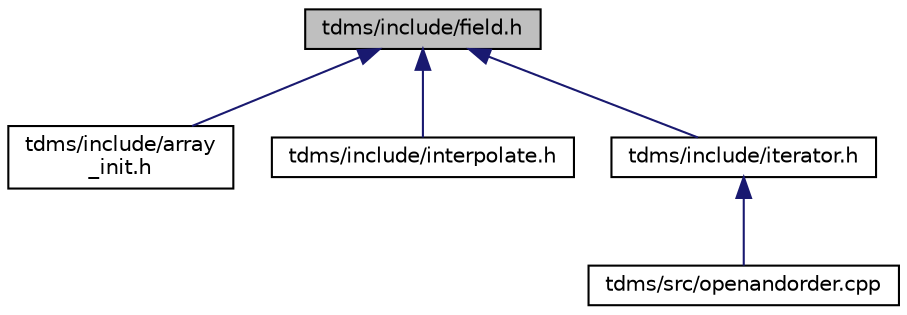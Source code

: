 digraph "tdms/include/field.h"
{
 // LATEX_PDF_SIZE
  edge [fontname="Helvetica",fontsize="10",labelfontname="Helvetica",labelfontsize="10"];
  node [fontname="Helvetica",fontsize="10",shape=record];
  Node1 [label="tdms/include/field.h",height=0.2,width=0.4,color="black", fillcolor="grey75", style="filled", fontcolor="black",tooltip="Classes for the electric and magnetic (split) fields on a grid."];
  Node1 -> Node2 [dir="back",color="midnightblue",fontsize="10",style="solid",fontname="Helvetica"];
  Node2 [label="tdms/include/array\l_init.h",height=0.2,width=0.4,color="black", fillcolor="white", style="filled",URL="$array__init_8h.html",tooltip="A collection of functions for array initialisation given MATLAB pointers."];
  Node1 -> Node3 [dir="back",color="midnightblue",fontsize="10",style="solid",fontname="Helvetica"];
  Node3 [label="tdms/include/interpolate.h",height=0.2,width=0.4,color="black", fillcolor="white", style="filled",URL="$interpolate_8h.html",tooltip="Interpolation of field values within FDTD grid."];
  Node1 -> Node4 [dir="back",color="midnightblue",fontsize="10",style="solid",fontname="Helvetica"];
  Node4 [label="tdms/include/iterator.h",height=0.2,width=0.4,color="black", fillcolor="white", style="filled",URL="$iterator_8h.html",tooltip="The main time propogation algorithm."];
  Node4 -> Node5 [dir="back",color="midnightblue",fontsize="10",style="solid",fontname="Helvetica"];
  Node5 [label="tdms/src/openandorder.cpp",height=0.2,width=0.4,color="black", fillcolor="white", style="filled",URL="$openandorder_8cpp.html",tooltip="Launch and file IO."];
}
